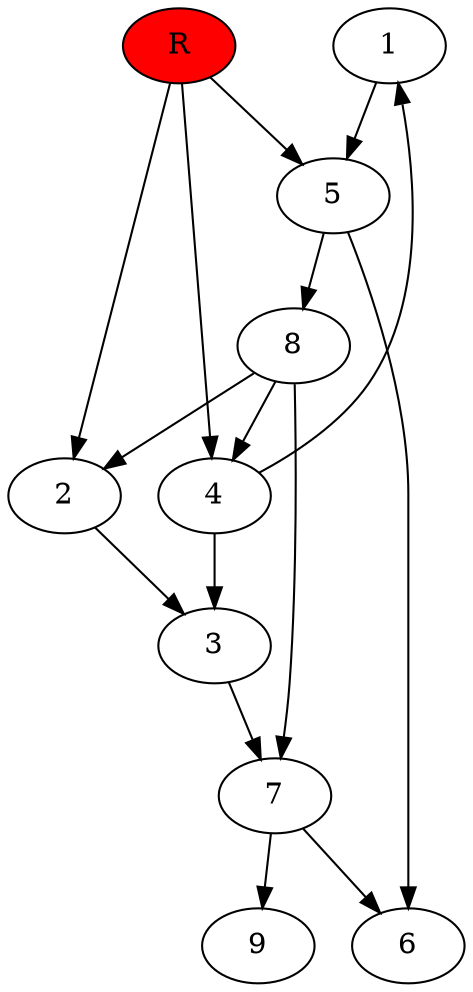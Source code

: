 digraph prb18797 {
	1
	2
	3
	4
	5
	6
	7
	8
	R [fillcolor="#ff0000" style=filled]
	1 -> 5
	2 -> 3
	3 -> 7
	4 -> 1
	4 -> 3
	5 -> 6
	5 -> 8
	7 -> 6
	7 -> 9
	8 -> 2
	8 -> 4
	8 -> 7
	R -> 2
	R -> 4
	R -> 5
}
